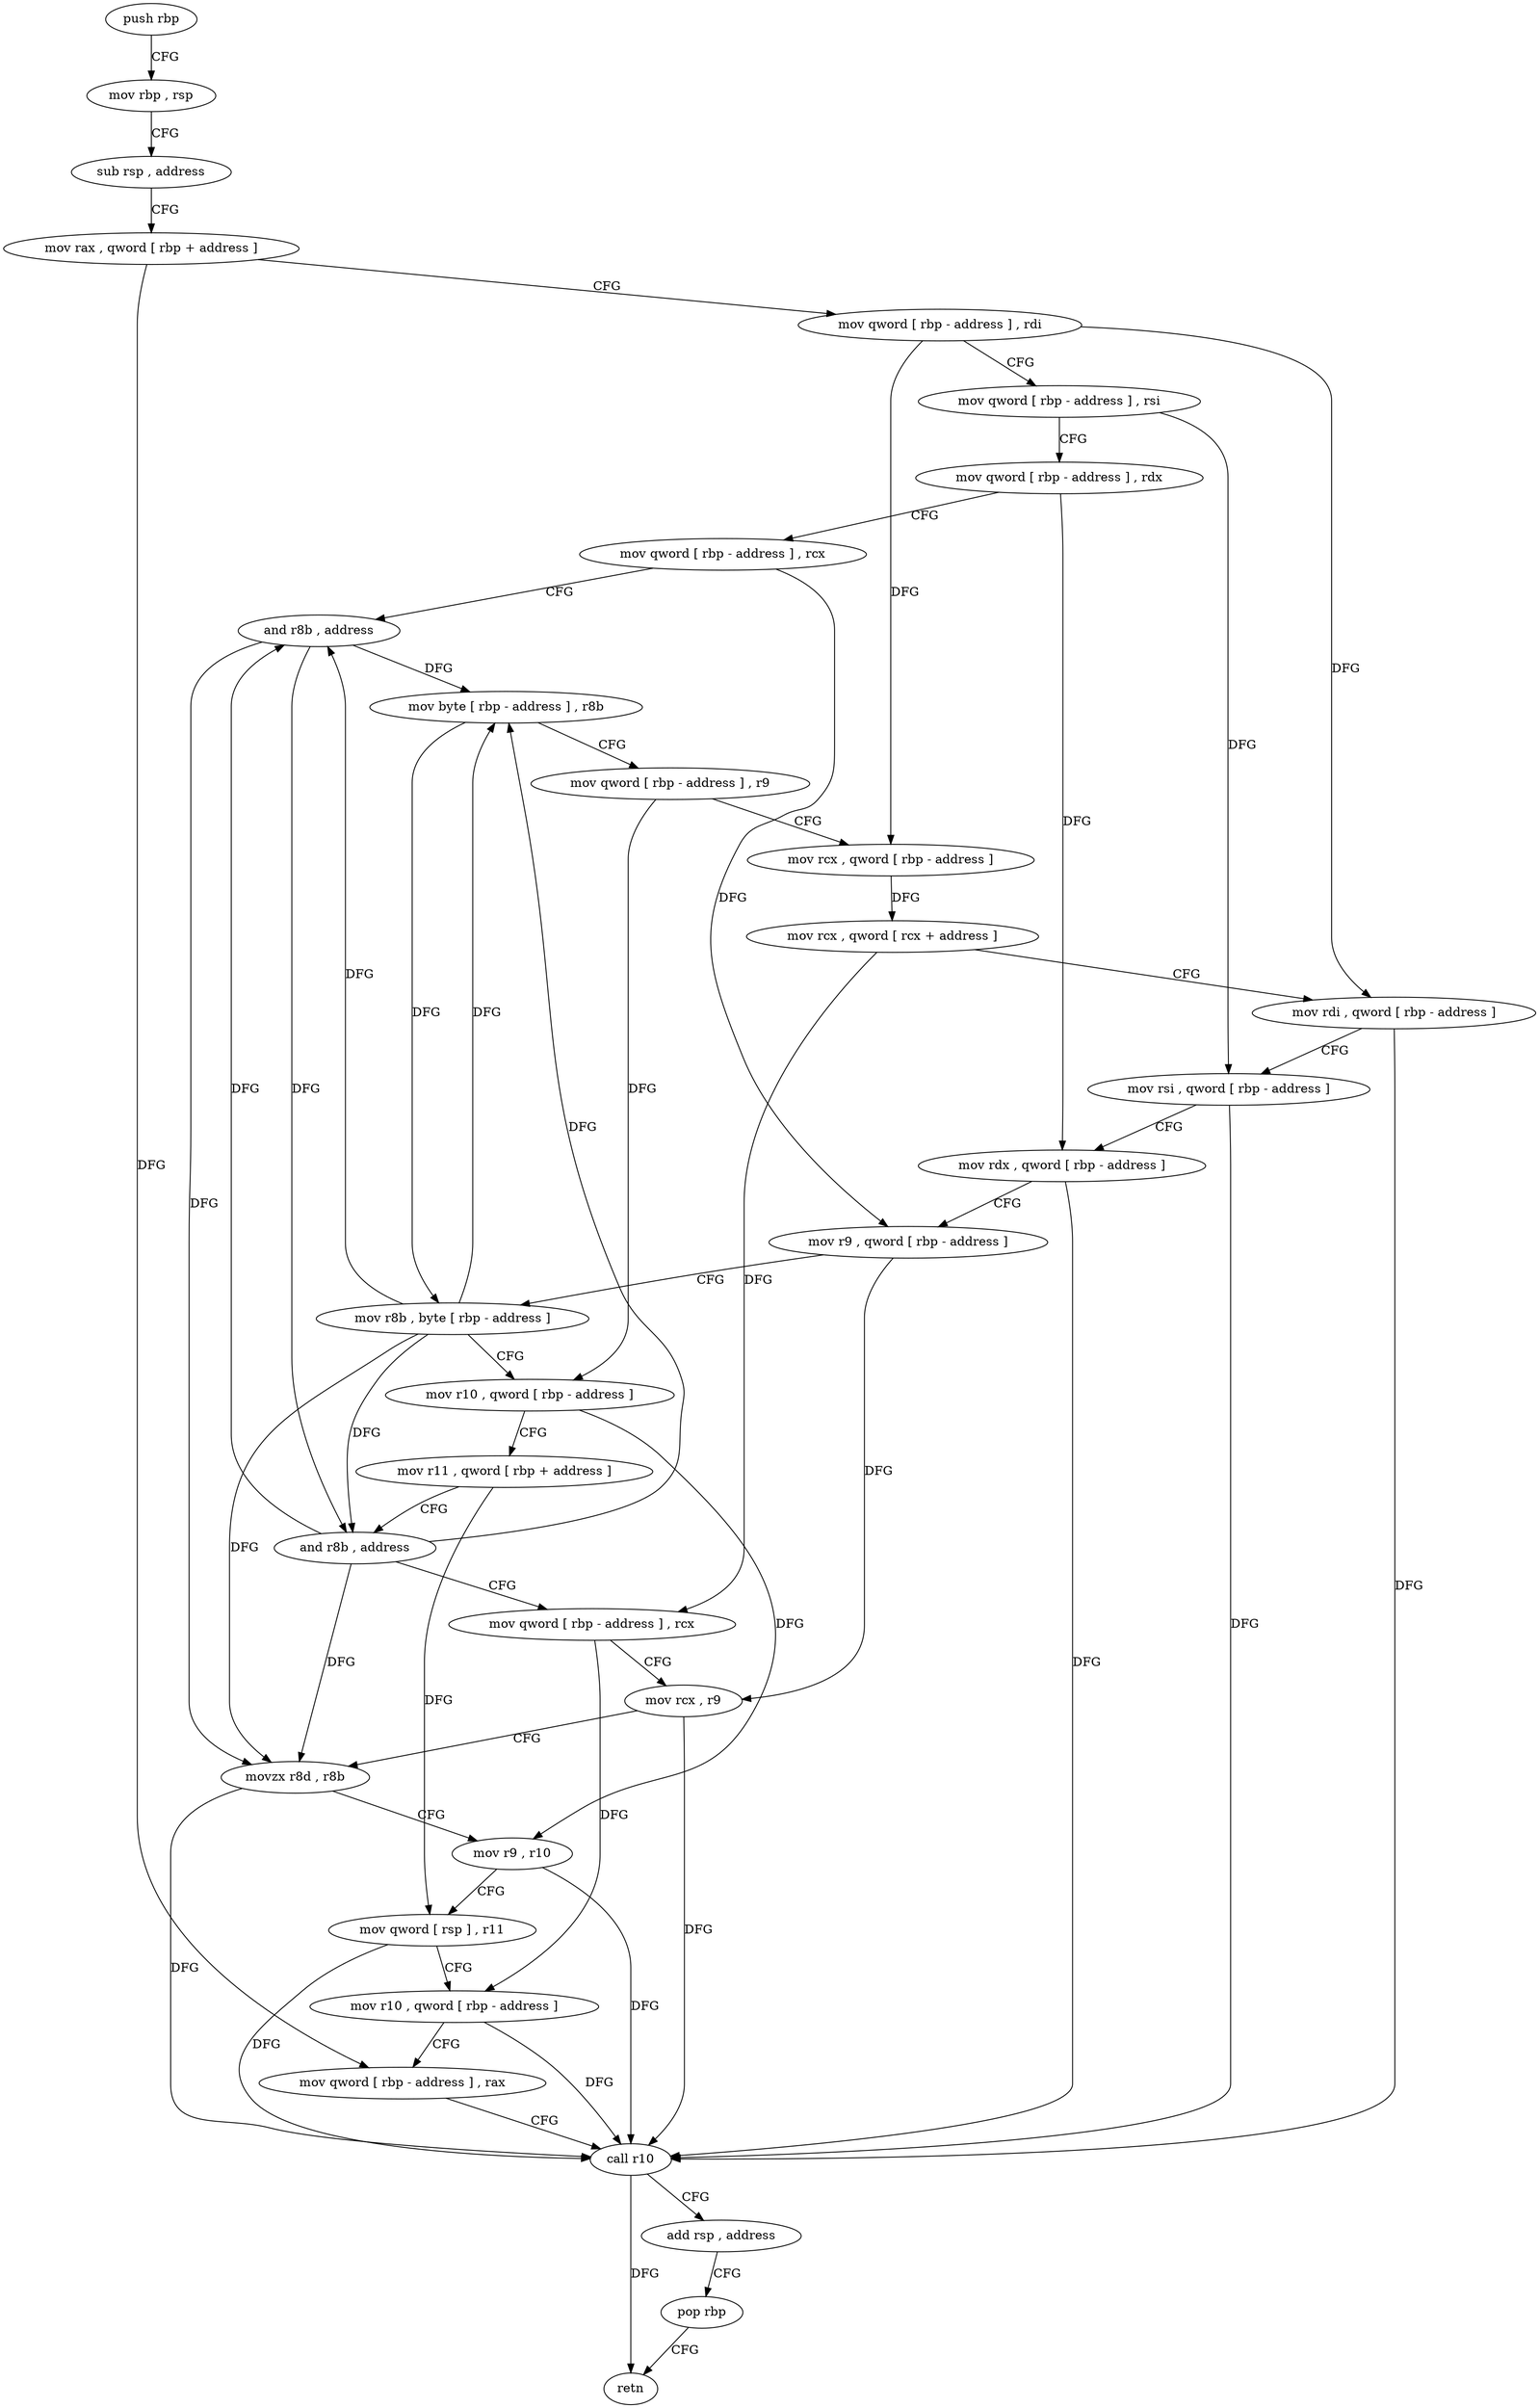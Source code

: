 digraph "func" {
"258704" [label = "push rbp" ]
"258705" [label = "mov rbp , rsp" ]
"258708" [label = "sub rsp , address" ]
"258712" [label = "mov rax , qword [ rbp + address ]" ]
"258716" [label = "mov qword [ rbp - address ] , rdi" ]
"258720" [label = "mov qword [ rbp - address ] , rsi" ]
"258724" [label = "mov qword [ rbp - address ] , rdx" ]
"258728" [label = "mov qword [ rbp - address ] , rcx" ]
"258732" [label = "and r8b , address" ]
"258736" [label = "mov byte [ rbp - address ] , r8b" ]
"258740" [label = "mov qword [ rbp - address ] , r9" ]
"258744" [label = "mov rcx , qword [ rbp - address ]" ]
"258748" [label = "mov rcx , qword [ rcx + address ]" ]
"258752" [label = "mov rdi , qword [ rbp - address ]" ]
"258756" [label = "mov rsi , qword [ rbp - address ]" ]
"258760" [label = "mov rdx , qword [ rbp - address ]" ]
"258764" [label = "mov r9 , qword [ rbp - address ]" ]
"258768" [label = "mov r8b , byte [ rbp - address ]" ]
"258772" [label = "mov r10 , qword [ rbp - address ]" ]
"258776" [label = "mov r11 , qword [ rbp + address ]" ]
"258780" [label = "and r8b , address" ]
"258784" [label = "mov qword [ rbp - address ] , rcx" ]
"258788" [label = "mov rcx , r9" ]
"258791" [label = "movzx r8d , r8b" ]
"258795" [label = "mov r9 , r10" ]
"258798" [label = "mov qword [ rsp ] , r11" ]
"258802" [label = "mov r10 , qword [ rbp - address ]" ]
"258806" [label = "mov qword [ rbp - address ] , rax" ]
"258810" [label = "call r10" ]
"258813" [label = "add rsp , address" ]
"258817" [label = "pop rbp" ]
"258818" [label = "retn" ]
"258704" -> "258705" [ label = "CFG" ]
"258705" -> "258708" [ label = "CFG" ]
"258708" -> "258712" [ label = "CFG" ]
"258712" -> "258716" [ label = "CFG" ]
"258712" -> "258806" [ label = "DFG" ]
"258716" -> "258720" [ label = "CFG" ]
"258716" -> "258744" [ label = "DFG" ]
"258716" -> "258752" [ label = "DFG" ]
"258720" -> "258724" [ label = "CFG" ]
"258720" -> "258756" [ label = "DFG" ]
"258724" -> "258728" [ label = "CFG" ]
"258724" -> "258760" [ label = "DFG" ]
"258728" -> "258732" [ label = "CFG" ]
"258728" -> "258764" [ label = "DFG" ]
"258732" -> "258736" [ label = "DFG" ]
"258732" -> "258780" [ label = "DFG" ]
"258732" -> "258791" [ label = "DFG" ]
"258736" -> "258740" [ label = "CFG" ]
"258736" -> "258768" [ label = "DFG" ]
"258740" -> "258744" [ label = "CFG" ]
"258740" -> "258772" [ label = "DFG" ]
"258744" -> "258748" [ label = "DFG" ]
"258748" -> "258752" [ label = "CFG" ]
"258748" -> "258784" [ label = "DFG" ]
"258752" -> "258756" [ label = "CFG" ]
"258752" -> "258810" [ label = "DFG" ]
"258756" -> "258760" [ label = "CFG" ]
"258756" -> "258810" [ label = "DFG" ]
"258760" -> "258764" [ label = "CFG" ]
"258760" -> "258810" [ label = "DFG" ]
"258764" -> "258768" [ label = "CFG" ]
"258764" -> "258788" [ label = "DFG" ]
"258768" -> "258772" [ label = "CFG" ]
"258768" -> "258732" [ label = "DFG" ]
"258768" -> "258736" [ label = "DFG" ]
"258768" -> "258780" [ label = "DFG" ]
"258768" -> "258791" [ label = "DFG" ]
"258772" -> "258776" [ label = "CFG" ]
"258772" -> "258795" [ label = "DFG" ]
"258776" -> "258780" [ label = "CFG" ]
"258776" -> "258798" [ label = "DFG" ]
"258780" -> "258784" [ label = "CFG" ]
"258780" -> "258732" [ label = "DFG" ]
"258780" -> "258736" [ label = "DFG" ]
"258780" -> "258791" [ label = "DFG" ]
"258784" -> "258788" [ label = "CFG" ]
"258784" -> "258802" [ label = "DFG" ]
"258788" -> "258791" [ label = "CFG" ]
"258788" -> "258810" [ label = "DFG" ]
"258791" -> "258795" [ label = "CFG" ]
"258791" -> "258810" [ label = "DFG" ]
"258795" -> "258798" [ label = "CFG" ]
"258795" -> "258810" [ label = "DFG" ]
"258798" -> "258802" [ label = "CFG" ]
"258798" -> "258810" [ label = "DFG" ]
"258802" -> "258806" [ label = "CFG" ]
"258802" -> "258810" [ label = "DFG" ]
"258806" -> "258810" [ label = "CFG" ]
"258810" -> "258813" [ label = "CFG" ]
"258810" -> "258818" [ label = "DFG" ]
"258813" -> "258817" [ label = "CFG" ]
"258817" -> "258818" [ label = "CFG" ]
}
